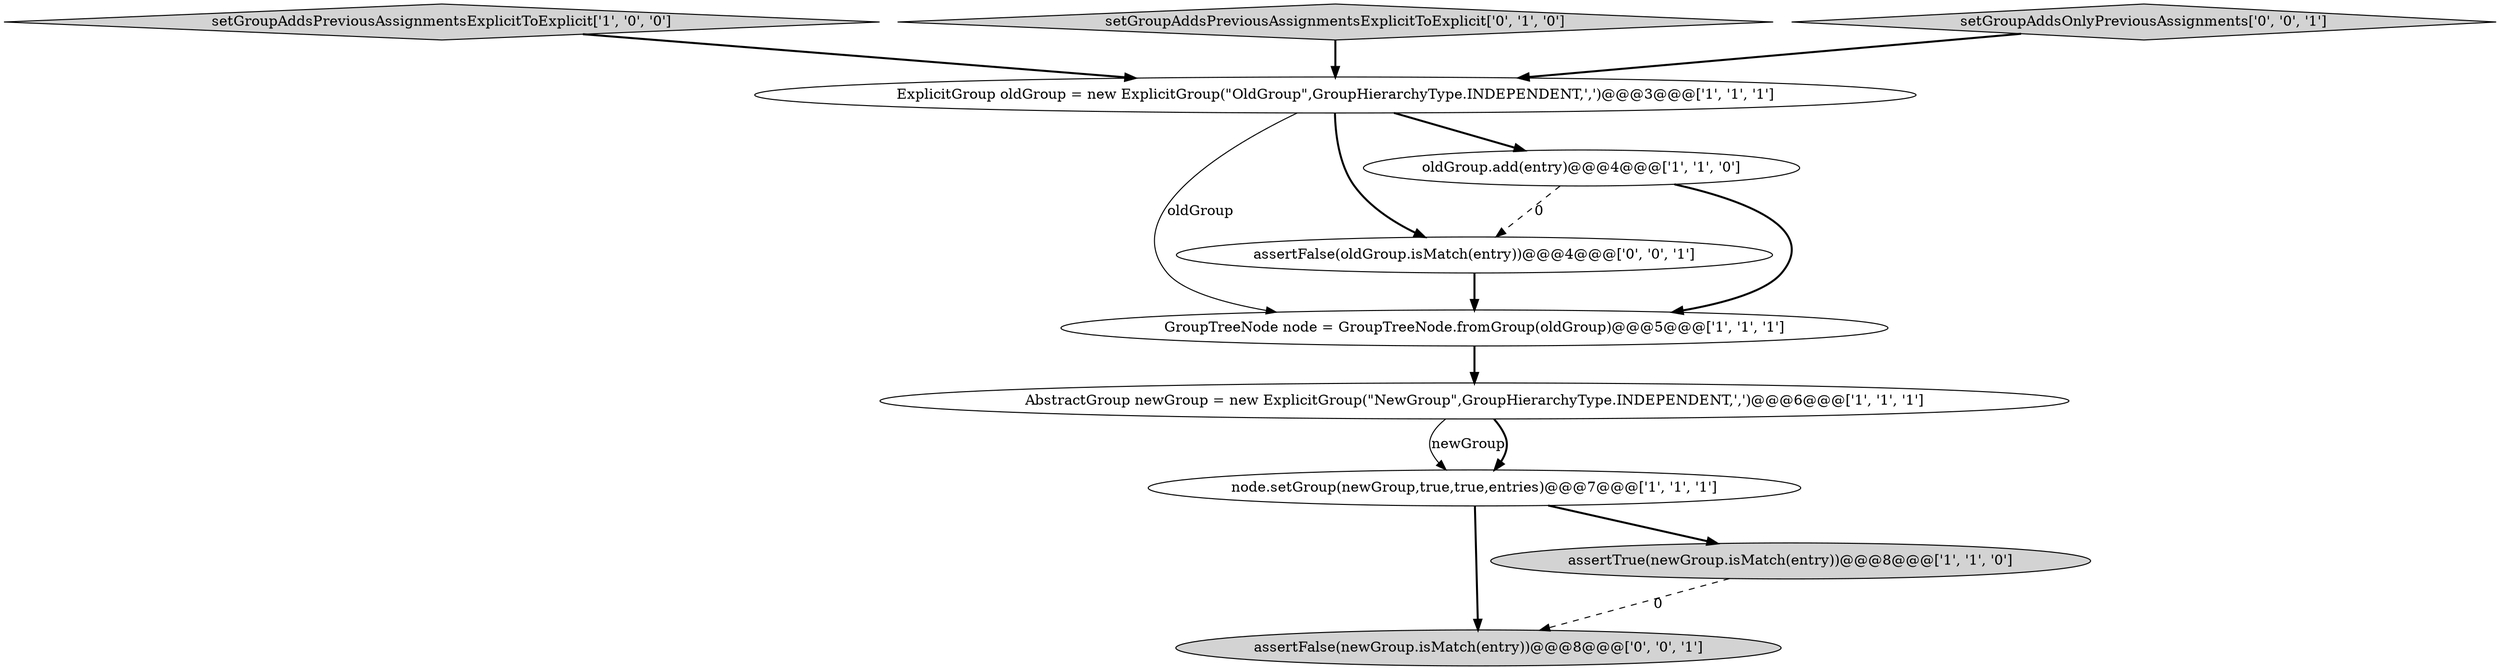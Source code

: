 digraph {
2 [style = filled, label = "AbstractGroup newGroup = new ExplicitGroup(\"NewGroup\",GroupHierarchyType.INDEPENDENT,',')@@@6@@@['1', '1', '1']", fillcolor = white, shape = ellipse image = "AAA0AAABBB1BBB"];
8 [style = filled, label = "assertFalse(oldGroup.isMatch(entry))@@@4@@@['0', '0', '1']", fillcolor = white, shape = ellipse image = "AAA0AAABBB3BBB"];
0 [style = filled, label = "GroupTreeNode node = GroupTreeNode.fromGroup(oldGroup)@@@5@@@['1', '1', '1']", fillcolor = white, shape = ellipse image = "AAA0AAABBB1BBB"];
9 [style = filled, label = "assertFalse(newGroup.isMatch(entry))@@@8@@@['0', '0', '1']", fillcolor = lightgray, shape = ellipse image = "AAA0AAABBB3BBB"];
5 [style = filled, label = "assertTrue(newGroup.isMatch(entry))@@@8@@@['1', '1', '0']", fillcolor = lightgray, shape = ellipse image = "AAA0AAABBB1BBB"];
1 [style = filled, label = "setGroupAddsPreviousAssignmentsExplicitToExplicit['1', '0', '0']", fillcolor = lightgray, shape = diamond image = "AAA0AAABBB1BBB"];
4 [style = filled, label = "oldGroup.add(entry)@@@4@@@['1', '1', '0']", fillcolor = white, shape = ellipse image = "AAA0AAABBB1BBB"];
7 [style = filled, label = "setGroupAddsPreviousAssignmentsExplicitToExplicit['0', '1', '0']", fillcolor = lightgray, shape = diamond image = "AAA0AAABBB2BBB"];
10 [style = filled, label = "setGroupAddsOnlyPreviousAssignments['0', '0', '1']", fillcolor = lightgray, shape = diamond image = "AAA0AAABBB3BBB"];
6 [style = filled, label = "node.setGroup(newGroup,true,true,entries)@@@7@@@['1', '1', '1']", fillcolor = white, shape = ellipse image = "AAA0AAABBB1BBB"];
3 [style = filled, label = "ExplicitGroup oldGroup = new ExplicitGroup(\"OldGroup\",GroupHierarchyType.INDEPENDENT,',')@@@3@@@['1', '1', '1']", fillcolor = white, shape = ellipse image = "AAA0AAABBB1BBB"];
1->3 [style = bold, label=""];
8->0 [style = bold, label=""];
3->0 [style = solid, label="oldGroup"];
6->5 [style = bold, label=""];
10->3 [style = bold, label=""];
5->9 [style = dashed, label="0"];
2->6 [style = solid, label="newGroup"];
4->8 [style = dashed, label="0"];
6->9 [style = bold, label=""];
3->4 [style = bold, label=""];
2->6 [style = bold, label=""];
3->8 [style = bold, label=""];
7->3 [style = bold, label=""];
4->0 [style = bold, label=""];
0->2 [style = bold, label=""];
}
